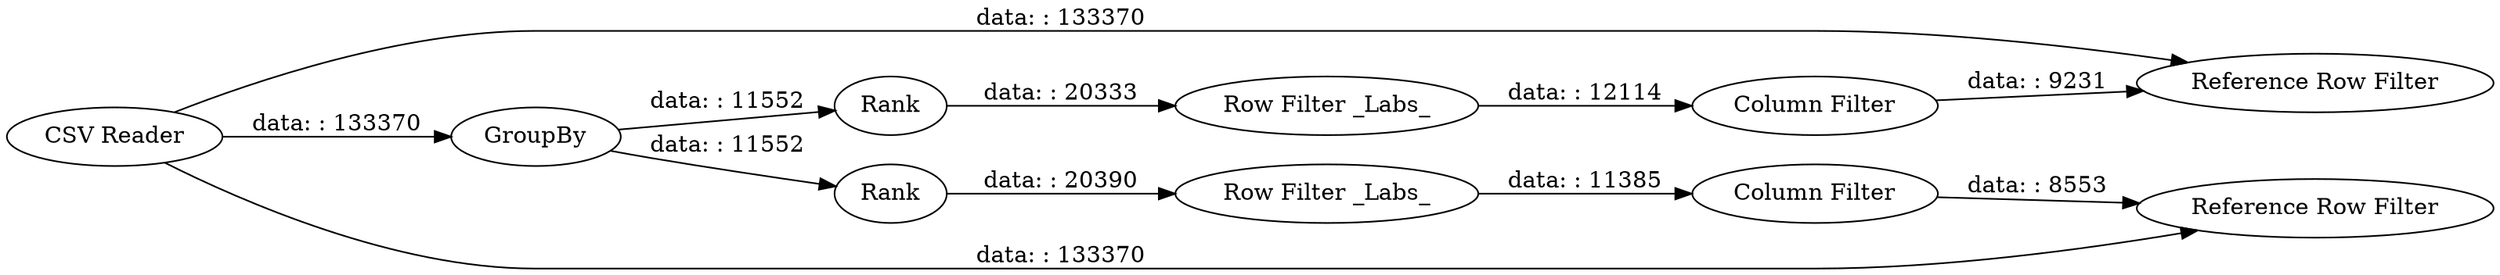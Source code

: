 digraph {
	"2454925180510024546_1" [label="CSV Reader"]
	"2454925180510024546_2" [label=GroupBy]
	"2454925180510024546_4" [label=Rank]
	"2454925180510024546_10" [label="Reference Row Filter"]
	"2454925180510024546_3" [label=Rank]
	"2454925180510024546_6" [label="Row Filter _Labs_"]
	"2454925180510024546_7" [label="Column Filter"]
	"2454925180510024546_9" [label="Reference Row Filter"]
	"2454925180510024546_8" [label="Column Filter"]
	"2454925180510024546_5" [label="Row Filter _Labs_"]
	"2454925180510024546_4" -> "2454925180510024546_6" [label="data: : 20333"]
	"2454925180510024546_2" -> "2454925180510024546_3" [label="data: : 11552"]
	"2454925180510024546_1" -> "2454925180510024546_2" [label="data: : 133370"]
	"2454925180510024546_3" -> "2454925180510024546_5" [label="data: : 20390"]
	"2454925180510024546_8" -> "2454925180510024546_10" [label="data: : 9231"]
	"2454925180510024546_6" -> "2454925180510024546_8" [label="data: : 12114"]
	"2454925180510024546_5" -> "2454925180510024546_7" [label="data: : 11385"]
	"2454925180510024546_2" -> "2454925180510024546_4" [label="data: : 11552"]
	"2454925180510024546_7" -> "2454925180510024546_9" [label="data: : 8553"]
	"2454925180510024546_1" -> "2454925180510024546_9" [label="data: : 133370"]
	"2454925180510024546_1" -> "2454925180510024546_10" [label="data: : 133370"]
	rankdir=LR
}
